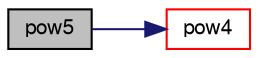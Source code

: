 digraph "pow5"
{
  bgcolor="transparent";
  edge [fontname="FreeSans",fontsize="10",labelfontname="FreeSans",labelfontsize="10"];
  node [fontname="FreeSans",fontsize="10",shape=record];
  rankdir="LR";
  Node3337 [label="pow5",height=0.2,width=0.4,color="black", fillcolor="grey75", style="filled", fontcolor="black"];
  Node3337 -> Node3338 [color="midnightblue",fontsize="10",style="solid",fontname="FreeSans"];
  Node3338 [label="pow4",height=0.2,width=0.4,color="red",URL="$a12539.html#ac545feff80667a9f4c571d99979a473b"];
}
